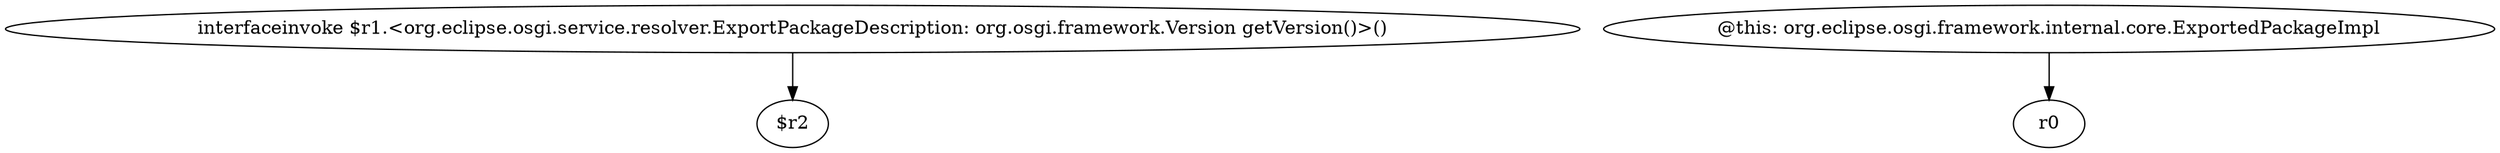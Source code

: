 digraph g {
0[label="interfaceinvoke $r1.<org.eclipse.osgi.service.resolver.ExportPackageDescription: org.osgi.framework.Version getVersion()>()"]
1[label="$r2"]
0->1[label=""]
2[label="@this: org.eclipse.osgi.framework.internal.core.ExportedPackageImpl"]
3[label="r0"]
2->3[label=""]
}
